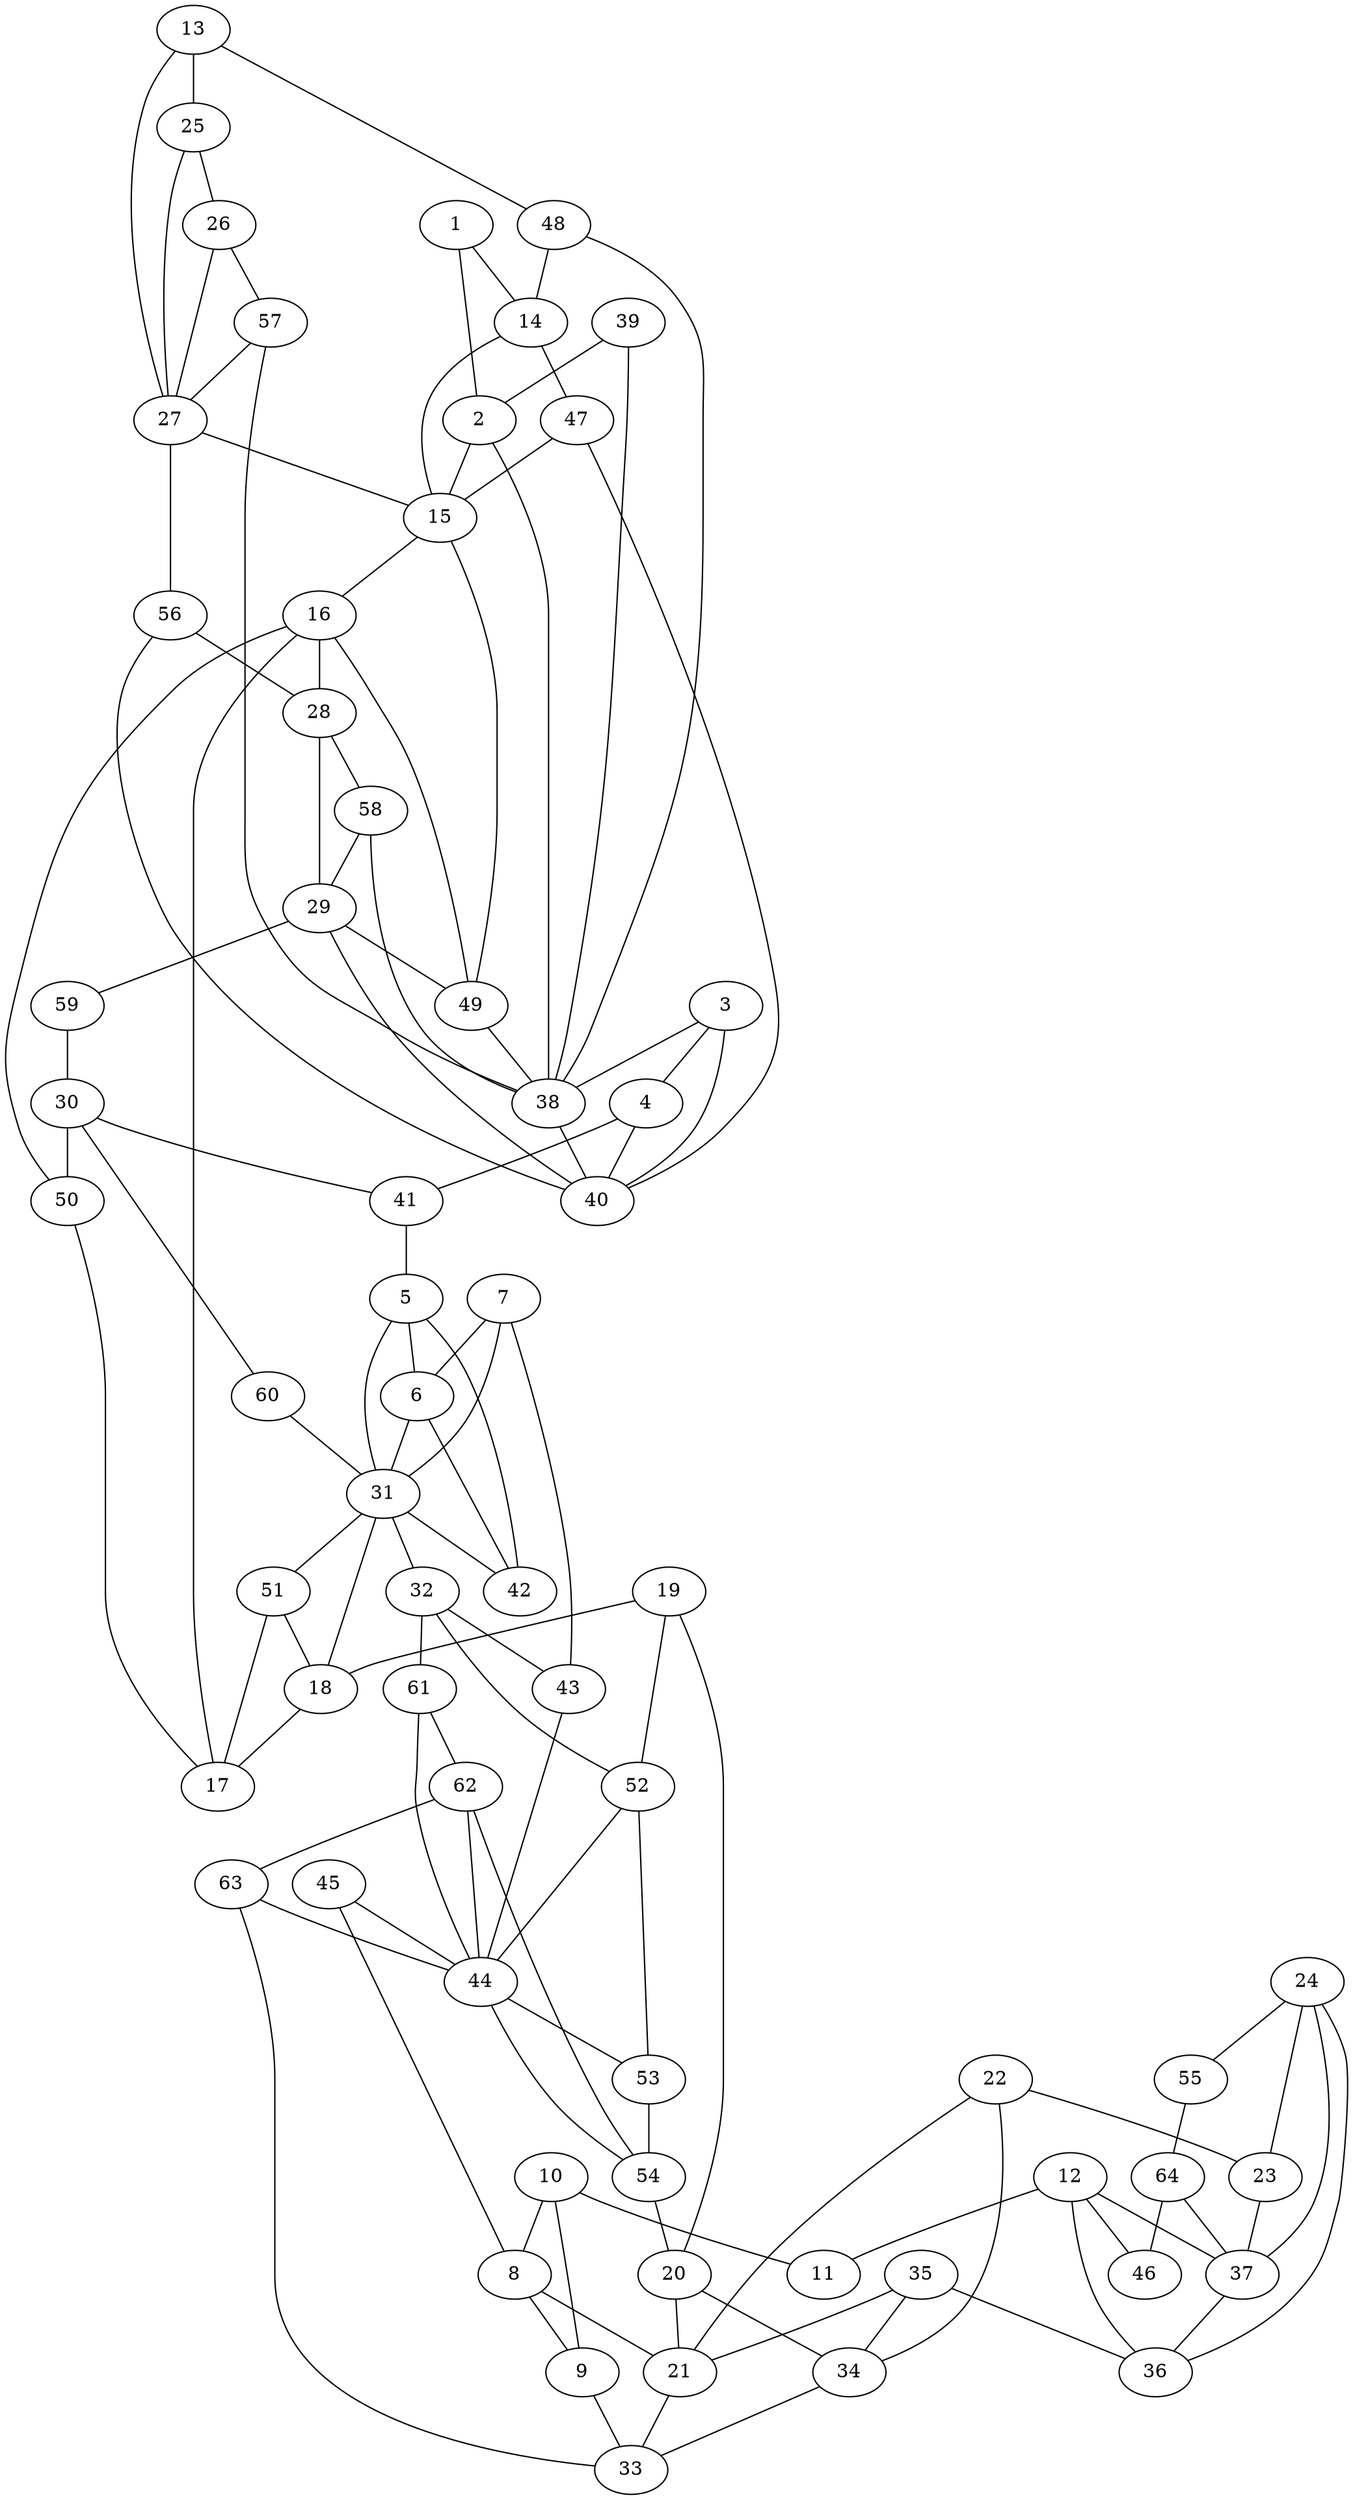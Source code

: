 graph pdb1esq {
	1	 [aaLength=16,
		sequence=RGSHHHHHHGSMDAQS,
		type=0];
	2	 [aaLength=13,
		sequence=HSPLVHSITNNVV,
		type=0];
	1 -- 2	 [distance0="32.72406",
		frequency=1,
		type0=1];
	14	 [aaLength=13,
		sequence=HSPLVHSITNNVV,
		type=0];
	1 -- 14	 [distance0="38.83212",
		frequency=1,
		type0=2];
	15	 [aaLength=8,
		sequence=LGASPVMA,
		type=0];
	2 -- 15	 [distance0="26.91092",
		frequency=1,
		type0=3];
	38	 [aaLength=4,
		sequence=NFTA,
		type=1];
	2 -- 38	 [distance0="1.0",
		frequency=1,
		type0=4];
	3	 [aaLength=8,
		sequence=LGASPVMA,
		type=0];
	4	 [aaLength=17,
		sequence=IAGALVLNIGTLSKESV,
		type=0];
	3 -- 4	 [distance0="19.15664",
		frequency=1,
		type0=1];
	3 -- 38	 [distance0="23.82339",
		frequency=1,
		type0=3];
	40	 [aaLength=5,
		sequence=KEEVA,
		type=1];
	3 -- 40	 [distance0="2.0",
		frequency=1,
		type0=4];
	4 -- 40	 [distance0="25.39606",
		frequency=1,
		type0=3];
	41	 [aaLength=4,
		sequence=IAGK,
		type=1];
	4 -- 41	 [distance0="4.0",
		frequency=1,
		type0=4];
	5	 [aaLength=15,
		sequence=VPVILDPVGAGATPF,
		type=0];
	6	 [aaLength=10,
		sequence=IIREVRLAAI,
		type=0];
	5 -- 6	 [distance0="23.87313",
		frequency=1,
		type0=2];
	31	 [aaLength=10,
		sequence=IIREVRLAAI,
		type=0];
	5 -- 31	 [distance0="23.98221",
		frequency=1,
		type0=3];
	42	 [aaLength=4,
		sequence=SARD,
		type=1];
	5 -- 42	 [distance0="3.0",
		frequency=1,
		type0=4];
	6 -- 31	 [distance0="18.13149",
		frequency=1,
		type0=1];
	7	 [aaLength=13,
		sequence=IKGVDAGEGGGDI,
		type=0];
	7 -- 6	 [distance0="28.865",
		frequency=1,
		type0=1];
	7 -- 31	 [distance0="37.20246",
		frequency=1,
		type0=3];
	43	 [aaLength=4,
		sequence=RLAQ,
		type=1];
	7 -- 43	 [distance0="1.0",
		frequency=1,
		type0=4];
	8	 [aaLength=7,
		sequence=ADTSHVY,
		type=0];
	9	 [aaLength=17,
		sequence=LHNGHKLLTKVTGAGSL,
		type=0];
	8 -- 9	 [distance0="15.24065",
		distance1="1.0",
		frequency=2,
		type0=2,
		type1=4];
	21	 [aaLength=15,
		sequence=LHNGHKLLTKVTGAG,
		type=0];
	8 -- 21	 [distance0="22.50082",
		frequency=1,
		type0=3];
	33	 [aaLength=7,
		sequence=ADTSHVY,
		type=0];
	9 -- 33	 [distance0="14.29179",
		frequency=1,
		type0=1];
	10	 [aaLength=25,
		sequence=TSVVGAFCAVEENPLFAAIAAISSY,
		type=0];
	10 -- 8	 [distance0="27.41539",
		frequency=1,
		type0=3];
	10 -- 9	 [distance0="19.62358",
		frequency=1,
		type0=1];
	11	 [aaLength=16,
		sequence=AAQLAAQQTADKGPGS,
		type=0];
	10 -- 11	 [distance0="2.0",
		frequency=1,
		type0=4];
	12	 [aaLength=9,
		sequence=FQIELLNKL,
		type=0];
	12 -- 11	 [distance0="23.21988",
		frequency=1,
		type0=1];
	36	 [aaLength=16,
		sequence=AAQLAAQQTADKGPGS,
		type=0];
	12 -- 36	 [distance0="30.33583",
		frequency=1,
		type0=2];
	37	 [aaLength=9,
		sequence=FQIELLNKL,
		type=0];
	12 -- 37	 [distance0="33.01811",
		frequency=1,
		type0=3];
	46	 [aaLength=3,
		sequence=TVT,
		type=1];
	12 -- 46	 [distance0="1.0",
		frequency=1,
		type0=4];
	13	 [aaLength=16,
		sequence=RGSHHHHHHGSMDAQS,
		type=0];
	25	 [aaLength=5,
		sequence=ERVTV,
		type=0];
	13 -- 25	 [distance0="26.91386",
		frequency=1,
		type0=2];
	27	 [aaLength=13,
		sequence=HSPLVHSITNNVV,
		type=0];
	13 -- 27	 [distance0="29.87539",
		frequency=1,
		type0=3];
	48	 [aaLength=5,
		sequence=AKCLT,
		type=1];
	13 -- 48	 [distance0="1.0",
		frequency=1,
		type0=4];
	14 -- 15	 [distance0="27.63975",
		frequency=1,
		type0=3];
	47	 [aaLength=4,
		sequence=NFTA,
		type=1];
	14 -- 47	 [distance0="1.0",
		frequency=1,
		type0=4];
	16	 [aaLength=18,
		sequence=IAGALVLNIGTLSKESVE,
		type=0];
	15 -- 16	 [distance0="22.31755",
		frequency=1,
		type0=3];
	49	 [aaLength=5,
		sequence=KEEVA,
		type=1];
	15 -- 49	 [distance0="2.0",
		frequency=1,
		type0=4];
	28	 [aaLength=8,
		sequence=LGASPVMA,
		type=0];
	16 -- 28	 [distance0="20.7731",
		frequency=1,
		type0=2];
	50	 [aaLength=4,
		sequence=IAGK,
		type=1];
	16 -- 50	 [distance0="3.0",
		frequency=1,
		type0=4];
	17	 [aaLength=15,
		sequence=VPVILDPVGAGATPF,
		type=0];
	17 -- 16	 [distance0="31.86832",
		frequency=1,
		type0=3];
	51	 [aaLength=4,
		sequence=SARD,
		type=1];
	17 -- 51	 [distance0="3.0",
		frequency=1,
		type0=4];
	18	 [aaLength=10,
		sequence=IIREVRLAAI,
		type=0];
	18 -- 17	 [distance0="23.88834",
		frequency=1,
		type0=1];
	18 -- 31	 [distance0="33.9381",
		frequency=1,
		type0=3];
	19	 [aaLength=14,
		sequence=LIKGVDAGEGGGDI,
		type=0];
	19 -- 18	 [distance0="27.53169",
		frequency=1,
		type0=1];
	20	 [aaLength=7,
		sequence=ADTSHVY,
		type=0];
	19 -- 20	 [distance0="42.47641",
		frequency=1,
		type0=2];
	52	 [aaLength=4,
		sequence=RLAQ,
		type=1];
	19 -- 52	 [distance0="1.0",
		frequency=1,
		type0=4];
	20 -- 21	 [distance0="10.65258",
		distance1="1.0",
		frequency=2,
		type0=1,
		type1=4];
	34	 [aaLength=17,
		sequence=LHNGHKLLTKVTGAGSL,
		type=0];
	20 -- 34	 [distance0="16.70264",
		frequency=1,
		type0=2];
	21 -- 33	 [distance0="17.76433",
		frequency=1,
		type0=3];
	22	 [aaLength=25,
		sequence=TSVVGAFCAVEENPLFAAIAAISSY,
		type=0];
	22 -- 21	 [distance0="20.68358",
		frequency=1,
		type0=2];
	23	 [aaLength=16,
		sequence=AAQLAAQQTADKGPGS,
		type=0];
	22 -- 23	 [distance0="2.0",
		frequency=1,
		type0=4];
	22 -- 34	 [distance0="25.41878",
		frequency=1,
		type0=3];
	23 -- 37	 [distance0="18.68836",
		frequency=1,
		type0=3];
	24	 [aaLength=9,
		sequence=FQIELLNKL,
		type=0];
	24 -- 23	 [distance0="19.69424",
		frequency=1,
		type0=2];
	24 -- 36	 [distance0="23.67456",
		frequency=1,
		type0=3];
	24 -- 37	 [distance0="16.89618",
		frequency=1,
		type0=1];
	55	 [aaLength=3,
		sequence=TVT,
		type=1];
	24 -- 55	 [distance0="1.0",
		frequency=1,
		type0=4];
	26	 [aaLength=16,
		sequence=RGSHHHHHHGSMDAQS,
		type=0];
	25 -- 26	 [distance0="11.25631",
		distance1="1.0",
		frequency=2,
		type0=1,
		type1=4];
	25 -- 27	 [distance0="35.90083",
		frequency=1,
		type0=3];
	26 -- 27	 [distance0="27.10057",
		frequency=1,
		type0=3];
	57	 [aaLength=5,
		sequence=AKCLT,
		type=1];
	26 -- 57	 [distance0="1.0",
		frequency=1,
		type0=4];
	27 -- 15	 [distance0="26.10264",
		frequency=1,
		type0=3];
	56	 [aaLength=3,
		sequence=NFT,
		type=1];
	27 -- 56	 [distance0="1.0",
		frequency=1,
		type0=4];
	29	 [aaLength=18,
		sequence=IAGALVLNIGTLSKESVE,
		type=0];
	28 -- 29	 [distance0="22.72682",
		frequency=1,
		type0=3];
	58	 [aaLength=5,
		sequence=KEEVA,
		type=1];
	28 -- 58	 [distance0="2.0",
		frequency=1,
		type0=4];
	29 -- 40	 [distance0="19.03876",
		frequency=1,
		type0=2];
	29 -- 49	 [distance0="19.03876",
		frequency=1,
		type0=3];
	59	 [aaLength=4,
		sequence=IAGK,
		type=1];
	29 -- 59	 [distance0="3.0",
		frequency=1,
		type0=4];
	30	 [aaLength=15,
		sequence=VPVILDPVGAGATPF,
		type=0];
	30 -- 41	 [distance0="18.91972",
		frequency=1,
		type0=2];
	30 -- 50	 [distance0="18.91972",
		frequency=1,
		type0=3];
	60	 [aaLength=4,
		sequence=SARD,
		type=1];
	30 -- 60	 [distance0="3.0",
		frequency=1,
		type0=4];
	32	 [aaLength=12,
		sequence=KGVDAGEGGGDI,
		type=0];
	31 -- 32	 [distance0="18.0",
		frequency=1,
		type0=4];
	31 -- 42	 [distance0="21.79141",
		frequency=1,
		type0=2];
	31 -- 51	 [distance0="21.79141",
		frequency=1,
		type0=3];
	32 -- 43	 [distance0="21.23211",
		frequency=1,
		type0=1];
	32 -- 52	 [distance0="21.23211",
		frequency=1,
		type0=2];
	61	 [aaLength=4,
		sequence=RLAQ,
		type=1];
	32 -- 61	 [distance0="21.23211",
		distance1="1.0",
		frequency=2,
		type0=3,
		type1=4];
	34 -- 33	 [distance0="16.65666",
		frequency=1,
		type0=2];
	35	 [aaLength=24,
		sequence=TSVVGAFCAVEENPLFAAIAAISS,
		type=0];
	35 -- 21	 [distance0="18.47454",
		frequency=1,
		type0=2];
	35 -- 34	 [distance0="19.11455",
		frequency=1,
		type0=3];
	35 -- 36	 [distance0="3.0",
		frequency=1,
		type0=4];
	37 -- 36	 [distance0="17.86756",
		frequency=1,
		type0=2];
	38 -- 40	 [distance0="19.0",
		frequency=1,
		type0=3];
	39	 [aaLength=5,
		sequence=AKCLT,
		type=1];
	39 -- 2	 [distance0="4.0",
		frequency=1,
		type0=4];
	39 -- 38	 [distance0="23.0",
		frequency=1,
		type0=3];
	41 -- 5	 [distance0="6.0",
		frequency=1,
		type0=4];
	42 -- 6	 [distance0="0.0",
		frequency=1,
		type0=5];
	44	 [aaLength=4,
		sequence=KLNT,
		type=1];
	43 -- 44	 [distance0="8.0",
		distance1="4.0",
		frequency=2,
		type0=3,
		type1=4];
	53	 [aaLength=5,
		sequence=KLNTV,
		type=1];
	44 -- 53	 [distance0="0.0",
		frequency=1,
		type0=1];
	54	 [aaLength=5,
		sequence=ITGEV,
		type=1];
	44 -- 54	 [distance0="7.0",
		frequency=1,
		type0=3];
	45	 [aaLength=4,
		sequence=TGEV,
		type=1];
	45 -- 8	 [distance0="3.0",
		frequency=1,
		type0=4];
	45 -- 44	 [distance0="8.0",
		frequency=1,
		type0=3];
	47 -- 15	 [distance0="5.0",
		frequency=1,
		type0=4];
	47 -- 40	 [distance0="19.0",
		frequency=1,
		type0=3];
	48 -- 14	 [distance0="4.0",
		frequency=1,
		type0=4];
	48 -- 38	 [distance0="23.0",
		frequency=1,
		type0=3];
	49 -- 16	 [distance0="4.0",
		frequency=1,
		type0=4];
	49 -- 38	 [distance0="19.0",
		frequency=1,
		type0=3];
	50 -- 17	 [distance0="6.0",
		frequency=1,
		type0=4];
	51 -- 18	 [distance0="0.0",
		frequency=1,
		type0=5];
	52 -- 44	 [distance0="8.0",
		frequency=1,
		type0=3];
	52 -- 53	 [distance0="4.0",
		frequency=1,
		type0=4];
	53 -- 54	 [distance0="7.0",
		distance1="2.0",
		frequency=2,
		type0=3,
		type1=4];
	54 -- 20	 [distance0="3.0",
		frequency=1,
		type0=4];
	64	 [aaLength=3,
		sequence=TVT,
		type=1];
	55 -- 64	 [distance0="0.0",
		frequency=1,
		type0=2];
	56 -- 28	 [distance0="6.0",
		frequency=1,
		type0=4];
	56 -- 40	 [distance0="19.0",
		frequency=1,
		type0=3];
	57 -- 27	 [distance0="4.0",
		frequency=1,
		type0=4];
	57 -- 38	 [distance0="23.0",
		frequency=1,
		type0=3];
	58 -- 29	 [distance0="4.0",
		frequency=1,
		type0=4];
	58 -- 38	 [distance0="19.0",
		frequency=1,
		type0=3];
	59 -- 30	 [distance0="18.91972",
		distance1="6.0",
		frequency=2,
		type0=3,
		type1=4];
	60 -- 31	 [distance0="21.79141",
		distance1="0.0",
		frequency=2,
		type0=3,
		type1=5];
	61 -- 44	 [distance0="8.0",
		frequency=1,
		type0=3];
	62	 [aaLength=5,
		sequence=KLNTV,
		type=1];
	61 -- 62	 [distance0="4.0",
		frequency=1,
		type0=4];
	62 -- 44	 [distance0="0.0",
		frequency=1,
		type0=1];
	62 -- 54	 [distance0="7.0",
		frequency=1,
		type0=3];
	63	 [aaLength=5,
		sequence=ITGEV,
		type=1];
	62 -- 63	 [distance0="2.0",
		frequency=1,
		type0=4];
	63 -- 33	 [distance0="3.0",
		frequency=1,
		type0=4];
	63 -- 44	 [distance0="7.0",
		frequency=1,
		type0=3];
	64 -- 37	 [distance0="45.47779",
		frequency=1,
		type0=3];
	64 -- 46	 [distance0="0.0",
		frequency=1,
		type0=1];
}
